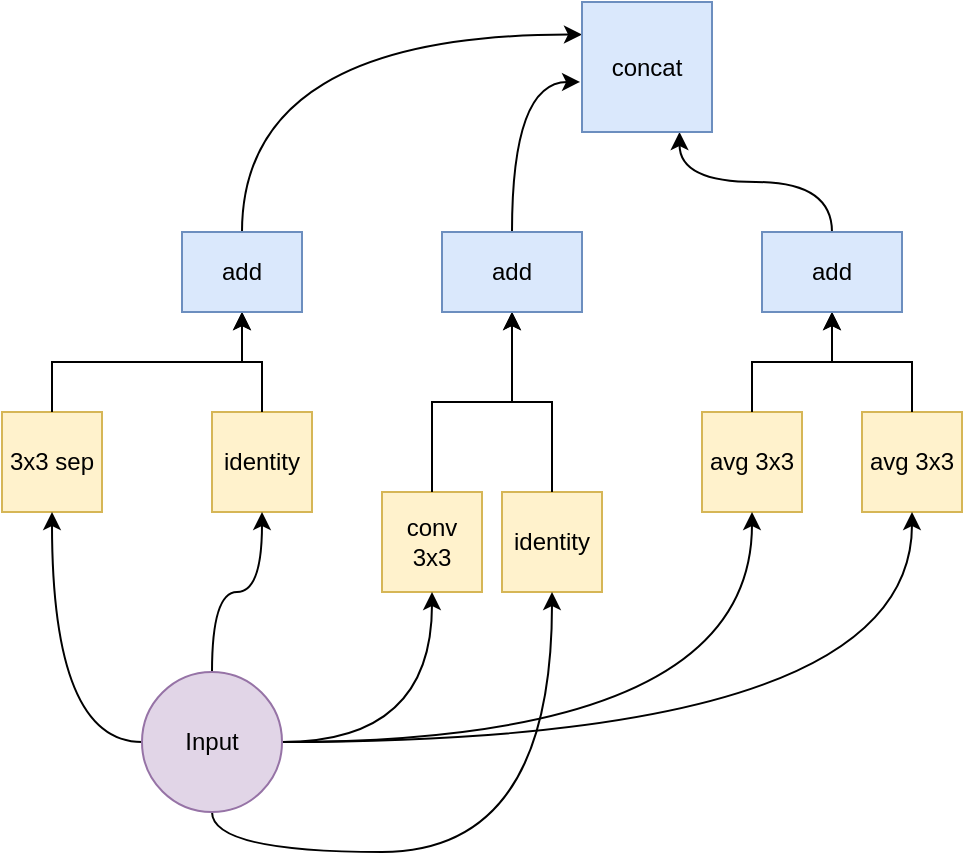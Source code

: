 <mxfile version="10.6.7" type="device"><diagram id="StIxSGSHAlhRHQKFaEQM" name="Page-1"><mxGraphModel dx="917" dy="460" grid="1" gridSize="10" guides="1" tooltips="1" connect="1" arrows="1" fold="1" page="1" pageScale="1" pageWidth="850" pageHeight="1100" math="0" shadow="0"><root><mxCell id="0"/><mxCell id="1" parent="0"/><mxCell id="Y9M44bbU-EjZ5VhUYqf5-1" value="3x3 sep&lt;br&gt;" style="whiteSpace=wrap;html=1;aspect=fixed;fillColor=#fff2cc;strokeColor=#d6b656;" vertex="1" parent="1"><mxGeometry x="140" y="250" width="50" height="50" as="geometry"/></mxCell><mxCell id="Y9M44bbU-EjZ5VhUYqf5-2" value="identity&lt;br&gt;" style="whiteSpace=wrap;html=1;aspect=fixed;fillColor=#fff2cc;strokeColor=#d6b656;" vertex="1" parent="1"><mxGeometry x="245" y="250" width="50" height="50" as="geometry"/></mxCell><mxCell id="Y9M44bbU-EjZ5VhUYqf5-4" style="edgeStyle=orthogonalEdgeStyle;rounded=0;orthogonalLoop=1;jettySize=auto;html=1;exitX=0.5;exitY=0;exitDx=0;exitDy=0;entryX=0.5;entryY=1;entryDx=0;entryDy=0;" edge="1" parent="1" source="Y9M44bbU-EjZ5VhUYqf5-1" target="Y9M44bbU-EjZ5VhUYqf5-3"><mxGeometry relative="1" as="geometry"/></mxCell><mxCell id="Y9M44bbU-EjZ5VhUYqf5-5" style="edgeStyle=orthogonalEdgeStyle;rounded=0;orthogonalLoop=1;jettySize=auto;html=1;exitX=0.5;exitY=0;exitDx=0;exitDy=0;entryX=0.5;entryY=1;entryDx=0;entryDy=0;" edge="1" parent="1" source="Y9M44bbU-EjZ5VhUYqf5-2" target="Y9M44bbU-EjZ5VhUYqf5-3"><mxGeometry relative="1" as="geometry"/></mxCell><mxCell id="Y9M44bbU-EjZ5VhUYqf5-48" style="edgeStyle=orthogonalEdgeStyle;curved=1;rounded=0;orthogonalLoop=1;jettySize=auto;html=1;exitX=0.5;exitY=0;exitDx=0;exitDy=0;entryX=0;entryY=0.25;entryDx=0;entryDy=0;" edge="1" parent="1" source="Y9M44bbU-EjZ5VhUYqf5-3" target="Y9M44bbU-EjZ5VhUYqf5-38"><mxGeometry relative="1" as="geometry"/></mxCell><mxCell id="Y9M44bbU-EjZ5VhUYqf5-3" value="add" style="rounded=0;whiteSpace=wrap;html=1;fillColor=#dae8fc;strokeColor=#6c8ebf;" vertex="1" parent="1"><mxGeometry x="230" y="160" width="60" height="40" as="geometry"/></mxCell><mxCell id="Y9M44bbU-EjZ5VhUYqf5-16" value="conv 3x3" style="whiteSpace=wrap;html=1;aspect=fixed;fillColor=#fff2cc;strokeColor=#d6b656;" vertex="1" parent="1"><mxGeometry x="330" y="290" width="50" height="50" as="geometry"/></mxCell><mxCell id="Y9M44bbU-EjZ5VhUYqf5-17" value="identity" style="whiteSpace=wrap;html=1;aspect=fixed;fillColor=#fff2cc;strokeColor=#d6b656;" vertex="1" parent="1"><mxGeometry x="390" y="290" width="50" height="50" as="geometry"/></mxCell><mxCell id="Y9M44bbU-EjZ5VhUYqf5-18" style="edgeStyle=orthogonalEdgeStyle;rounded=0;orthogonalLoop=1;jettySize=auto;html=1;exitX=0.5;exitY=0;exitDx=0;exitDy=0;entryX=0.5;entryY=1;entryDx=0;entryDy=0;" edge="1" source="Y9M44bbU-EjZ5VhUYqf5-16" target="Y9M44bbU-EjZ5VhUYqf5-20" parent="1"><mxGeometry relative="1" as="geometry"/></mxCell><mxCell id="Y9M44bbU-EjZ5VhUYqf5-19" style="edgeStyle=orthogonalEdgeStyle;rounded=0;orthogonalLoop=1;jettySize=auto;html=1;exitX=0.5;exitY=0;exitDx=0;exitDy=0;entryX=0.5;entryY=1;entryDx=0;entryDy=0;" edge="1" source="Y9M44bbU-EjZ5VhUYqf5-17" target="Y9M44bbU-EjZ5VhUYqf5-20" parent="1"><mxGeometry relative="1" as="geometry"/></mxCell><mxCell id="Y9M44bbU-EjZ5VhUYqf5-54" style="edgeStyle=orthogonalEdgeStyle;curved=1;rounded=0;orthogonalLoop=1;jettySize=auto;html=1;entryX=-0.015;entryY=0.615;entryDx=0;entryDy=0;entryPerimeter=0;" edge="1" parent="1" source="Y9M44bbU-EjZ5VhUYqf5-20" target="Y9M44bbU-EjZ5VhUYqf5-38"><mxGeometry relative="1" as="geometry"/></mxCell><mxCell id="Y9M44bbU-EjZ5VhUYqf5-20" value="add" style="rounded=0;whiteSpace=wrap;html=1;fillColor=#dae8fc;strokeColor=#6c8ebf;" vertex="1" parent="1"><mxGeometry x="360" y="160" width="70" height="40" as="geometry"/></mxCell><mxCell id="Y9M44bbU-EjZ5VhUYqf5-21" value="avg 3x3" style="whiteSpace=wrap;html=1;aspect=fixed;fillColor=#fff2cc;strokeColor=#d6b656;" vertex="1" parent="1"><mxGeometry x="490" y="250" width="50" height="50" as="geometry"/></mxCell><mxCell id="Y9M44bbU-EjZ5VhUYqf5-22" value="avg 3x3" style="whiteSpace=wrap;html=1;aspect=fixed;fillColor=#fff2cc;strokeColor=#d6b656;" vertex="1" parent="1"><mxGeometry x="570" y="250" width="50" height="50" as="geometry"/></mxCell><mxCell id="Y9M44bbU-EjZ5VhUYqf5-23" style="edgeStyle=orthogonalEdgeStyle;rounded=0;orthogonalLoop=1;jettySize=auto;html=1;exitX=0.5;exitY=0;exitDx=0;exitDy=0;entryX=0.5;entryY=1;entryDx=0;entryDy=0;" edge="1" source="Y9M44bbU-EjZ5VhUYqf5-21" target="Y9M44bbU-EjZ5VhUYqf5-25" parent="1"><mxGeometry relative="1" as="geometry"/></mxCell><mxCell id="Y9M44bbU-EjZ5VhUYqf5-24" style="edgeStyle=orthogonalEdgeStyle;rounded=0;orthogonalLoop=1;jettySize=auto;html=1;exitX=0.5;exitY=0;exitDx=0;exitDy=0;entryX=0.5;entryY=1;entryDx=0;entryDy=0;" edge="1" source="Y9M44bbU-EjZ5VhUYqf5-22" target="Y9M44bbU-EjZ5VhUYqf5-25" parent="1"><mxGeometry relative="1" as="geometry"/></mxCell><mxCell id="Y9M44bbU-EjZ5VhUYqf5-51" style="edgeStyle=orthogonalEdgeStyle;curved=1;rounded=0;orthogonalLoop=1;jettySize=auto;html=1;exitX=0.5;exitY=0;exitDx=0;exitDy=0;entryX=0.75;entryY=1;entryDx=0;entryDy=0;" edge="1" parent="1" source="Y9M44bbU-EjZ5VhUYqf5-25" target="Y9M44bbU-EjZ5VhUYqf5-38"><mxGeometry relative="1" as="geometry"/></mxCell><mxCell id="Y9M44bbU-EjZ5VhUYqf5-25" value="add" style="rounded=0;whiteSpace=wrap;html=1;fillColor=#dae8fc;strokeColor=#6c8ebf;" vertex="1" parent="1"><mxGeometry x="520" y="160" width="70" height="40" as="geometry"/></mxCell><mxCell id="Y9M44bbU-EjZ5VhUYqf5-44" style="edgeStyle=orthogonalEdgeStyle;curved=1;rounded=0;orthogonalLoop=1;jettySize=auto;html=1;exitX=1;exitY=0.5;exitDx=0;exitDy=0;entryX=0.5;entryY=1;entryDx=0;entryDy=0;" edge="1" parent="1" source="Y9M44bbU-EjZ5VhUYqf5-27" target="Y9M44bbU-EjZ5VhUYqf5-16"><mxGeometry relative="1" as="geometry"/></mxCell><mxCell id="Y9M44bbU-EjZ5VhUYqf5-45" style="edgeStyle=orthogonalEdgeStyle;curved=1;rounded=0;orthogonalLoop=1;jettySize=auto;html=1;exitX=0.5;exitY=1;exitDx=0;exitDy=0;entryX=0.5;entryY=1;entryDx=0;entryDy=0;" edge="1" parent="1" source="Y9M44bbU-EjZ5VhUYqf5-27" target="Y9M44bbU-EjZ5VhUYqf5-17"><mxGeometry relative="1" as="geometry"/></mxCell><mxCell id="Y9M44bbU-EjZ5VhUYqf5-47" style="edgeStyle=orthogonalEdgeStyle;curved=1;rounded=0;orthogonalLoop=1;jettySize=auto;html=1;exitX=0;exitY=0.5;exitDx=0;exitDy=0;entryX=0.5;entryY=1;entryDx=0;entryDy=0;" edge="1" parent="1" source="Y9M44bbU-EjZ5VhUYqf5-27" target="Y9M44bbU-EjZ5VhUYqf5-1"><mxGeometry relative="1" as="geometry"/></mxCell><mxCell id="Y9M44bbU-EjZ5VhUYqf5-50" style="edgeStyle=orthogonalEdgeStyle;curved=1;rounded=0;orthogonalLoop=1;jettySize=auto;html=1;exitX=1;exitY=0.5;exitDx=0;exitDy=0;entryX=0.5;entryY=1;entryDx=0;entryDy=0;" edge="1" parent="1" source="Y9M44bbU-EjZ5VhUYqf5-27" target="Y9M44bbU-EjZ5VhUYqf5-22"><mxGeometry relative="1" as="geometry"><mxPoint x="620" y="415" as="targetPoint"/></mxGeometry></mxCell><mxCell id="Y9M44bbU-EjZ5VhUYqf5-52" style="edgeStyle=orthogonalEdgeStyle;curved=1;rounded=0;orthogonalLoop=1;jettySize=auto;html=1;exitX=1;exitY=0.5;exitDx=0;exitDy=0;entryX=0.5;entryY=1;entryDx=0;entryDy=0;" edge="1" parent="1" source="Y9M44bbU-EjZ5VhUYqf5-27" target="Y9M44bbU-EjZ5VhUYqf5-21"><mxGeometry relative="1" as="geometry"/></mxCell><mxCell id="Y9M44bbU-EjZ5VhUYqf5-53" style="edgeStyle=orthogonalEdgeStyle;curved=1;rounded=0;orthogonalLoop=1;jettySize=auto;html=1;exitX=0.5;exitY=0;exitDx=0;exitDy=0;entryX=0.5;entryY=1;entryDx=0;entryDy=0;" edge="1" parent="1" source="Y9M44bbU-EjZ5VhUYqf5-27" target="Y9M44bbU-EjZ5VhUYqf5-2"><mxGeometry relative="1" as="geometry"/></mxCell><mxCell id="Y9M44bbU-EjZ5VhUYqf5-27" value="Input" style="ellipse;whiteSpace=wrap;html=1;aspect=fixed;fillColor=#e1d5e7;strokeColor=#9673a6;" vertex="1" parent="1"><mxGeometry x="210" y="380" width="70" height="70" as="geometry"/></mxCell><mxCell id="Y9M44bbU-EjZ5VhUYqf5-38" value="concat" style="whiteSpace=wrap;html=1;aspect=fixed;fillColor=#dae8fc;strokeColor=#6c8ebf;" vertex="1" parent="1"><mxGeometry x="430" y="45" width="65" height="65" as="geometry"/></mxCell></root></mxGraphModel></diagram></mxfile>